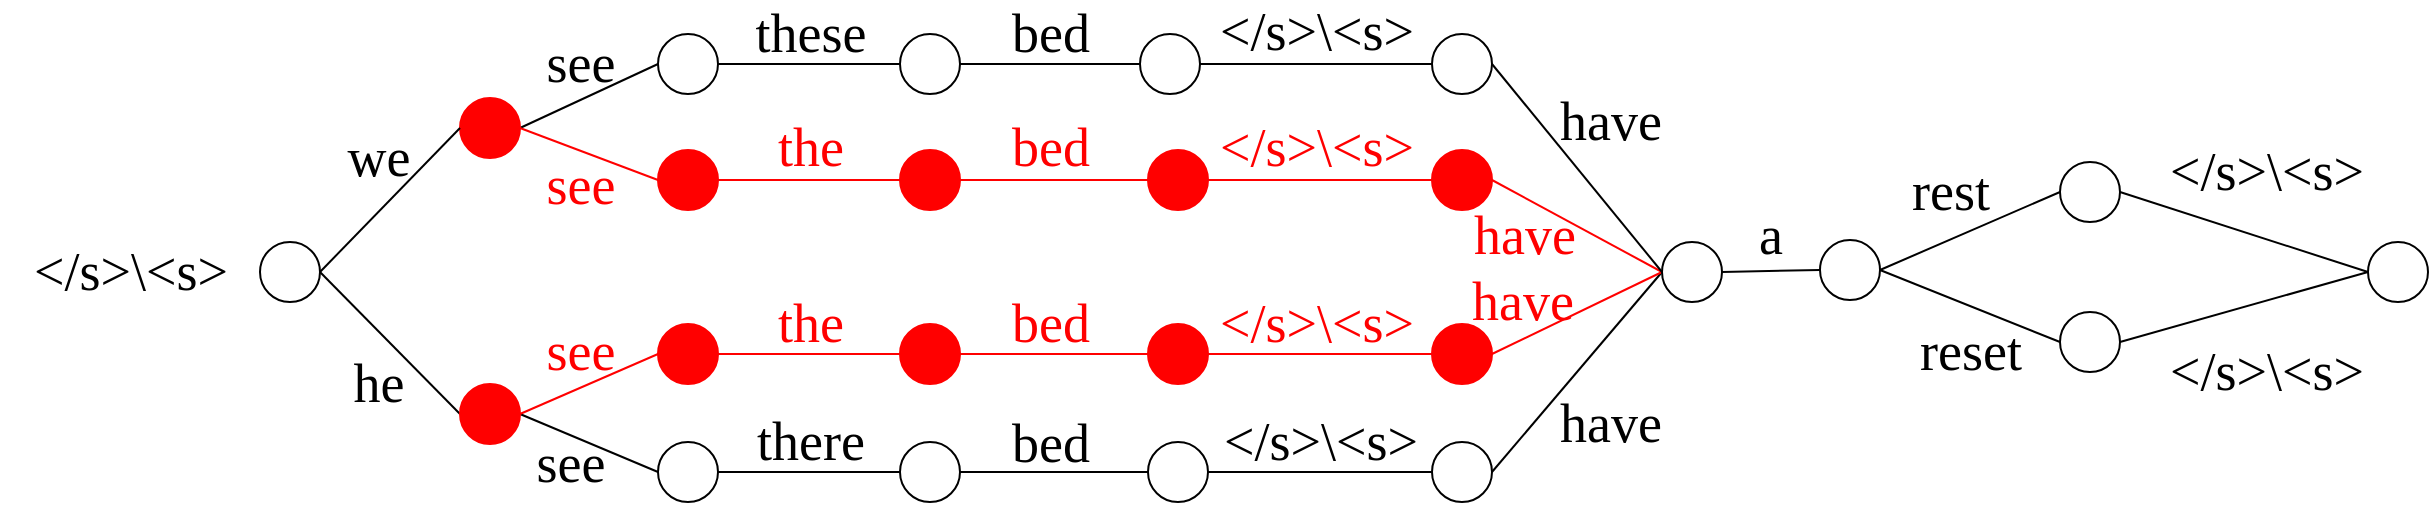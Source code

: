 <mxfile version="17.1.3" type="github">
  <diagram id="GkwxvoKI0v0egCr2lqlU" name="Page-1">
    <mxGraphModel dx="1351" dy="921" grid="1" gridSize="10" guides="1" tooltips="1" connect="1" arrows="1" fold="1" page="1" pageScale="1" pageWidth="850" pageHeight="1100" math="0" shadow="0">
      <root>
        <mxCell id="0" />
        <mxCell id="1" parent="0" />
        <mxCell id="uQF2bjW9X4T5isOUZy0i-20" style="rounded=0;orthogonalLoop=1;jettySize=auto;html=1;exitX=1;exitY=0.5;exitDx=0;exitDy=0;entryX=0;entryY=0.5;entryDx=0;entryDy=0;endArrow=none;endFill=0;fontColor=#FF0000;strokeColor=#000000;" parent="1" source="uQF2bjW9X4T5isOUZy0i-22" target="uQF2bjW9X4T5isOUZy0i-25" edge="1">
          <mxGeometry relative="1" as="geometry" />
        </mxCell>
        <mxCell id="uQF2bjW9X4T5isOUZy0i-21" style="edgeStyle=none;rounded=0;orthogonalLoop=1;jettySize=auto;html=1;exitX=1;exitY=0.5;exitDx=0;exitDy=0;entryX=0;entryY=0.5;entryDx=0;entryDy=0;endArrow=none;endFill=0;fontColor=#FF0000;strokeColor=#000000;" parent="1" source="uQF2bjW9X4T5isOUZy0i-47" target="uQF2bjW9X4T5isOUZy0i-28" edge="1">
          <mxGeometry relative="1" as="geometry" />
        </mxCell>
        <mxCell id="LwhTmWAjGXsf5G4LRFbt-48" style="edgeStyle=none;rounded=0;orthogonalLoop=1;jettySize=auto;html=1;exitX=1;exitY=0.5;exitDx=0;exitDy=0;entryX=0;entryY=0.5;entryDx=0;entryDy=0;fontColor=#FF0000;endArrow=none;endFill=0;strokeColor=#FF0000;" parent="1" source="uQF2bjW9X4T5isOUZy0i-22" target="LwhTmWAjGXsf5G4LRFbt-44" edge="1">
          <mxGeometry relative="1" as="geometry" />
        </mxCell>
        <mxCell id="uQF2bjW9X4T5isOUZy0i-22" value="" style="ellipse;whiteSpace=wrap;html=1;aspect=fixed;fillColor=#FF0000;strokeColor=#FF0000;" parent="1" vertex="1">
          <mxGeometry x="510" y="448" width="30" height="30" as="geometry" />
        </mxCell>
        <mxCell id="uQF2bjW9X4T5isOUZy0i-23" style="edgeStyle=none;rounded=0;orthogonalLoop=1;jettySize=auto;html=1;exitX=1;exitY=0.5;exitDx=0;exitDy=0;entryX=0;entryY=0.5;entryDx=0;entryDy=0;endArrow=none;endFill=0;" parent="1" source="uQF2bjW9X4T5isOUZy0i-25" target="uQF2bjW9X4T5isOUZy0i-30" edge="1">
          <mxGeometry relative="1" as="geometry" />
        </mxCell>
        <mxCell id="uQF2bjW9X4T5isOUZy0i-25" value="" style="ellipse;whiteSpace=wrap;html=1;aspect=fixed;fillColor=none;" parent="1" vertex="1">
          <mxGeometry x="609" y="416" width="30" height="30" as="geometry" />
        </mxCell>
        <mxCell id="uQF2bjW9X4T5isOUZy0i-27" style="edgeStyle=none;rounded=0;orthogonalLoop=1;jettySize=auto;html=1;exitX=1;exitY=0.5;exitDx=0;exitDy=0;entryX=0;entryY=0.5;entryDx=0;entryDy=0;endArrow=none;endFill=0;" parent="1" source="uQF2bjW9X4T5isOUZy0i-28" target="uQF2bjW9X4T5isOUZy0i-35" edge="1">
          <mxGeometry relative="1" as="geometry">
            <mxPoint x="630" y="570" as="sourcePoint" />
          </mxGeometry>
        </mxCell>
        <mxCell id="uQF2bjW9X4T5isOUZy0i-28" value="" style="ellipse;whiteSpace=wrap;html=1;aspect=fixed;fillColor=none;" parent="1" vertex="1">
          <mxGeometry x="609" y="620" width="30" height="30" as="geometry" />
        </mxCell>
        <mxCell id="LwhTmWAjGXsf5G4LRFbt-18" style="edgeStyle=none;rounded=0;orthogonalLoop=1;jettySize=auto;html=1;exitX=1;exitY=0.5;exitDx=0;exitDy=0;entryX=0;entryY=0.5;entryDx=0;entryDy=0;fontColor=#000000;endArrow=none;endFill=0;strokeColor=#000000;" parent="1" source="uQF2bjW9X4T5isOUZy0i-30" target="LwhTmWAjGXsf5G4LRFbt-15" edge="1">
          <mxGeometry relative="1" as="geometry" />
        </mxCell>
        <mxCell id="uQF2bjW9X4T5isOUZy0i-30" value="" style="ellipse;whiteSpace=wrap;html=1;aspect=fixed;" parent="1" vertex="1">
          <mxGeometry x="730" y="416" width="30" height="30" as="geometry" />
        </mxCell>
        <mxCell id="uQF2bjW9X4T5isOUZy0i-31" style="edgeStyle=none;rounded=0;orthogonalLoop=1;jettySize=auto;html=1;exitX=1;exitY=0.5;exitDx=0;exitDy=0;entryX=0;entryY=0.5;entryDx=0;entryDy=0;fontSize=18;endArrow=none;endFill=0;fontColor=#FF0000;strokeColor=#FF0000;" parent="1" source="uQF2bjW9X4T5isOUZy0i-33" target="uQF2bjW9X4T5isOUZy0i-40" edge="1">
          <mxGeometry relative="1" as="geometry" />
        </mxCell>
        <mxCell id="uQF2bjW9X4T5isOUZy0i-33" value="" style="ellipse;whiteSpace=wrap;html=1;aspect=fixed;fontColor=#FF0000;fillColor=#FF0000;strokeColor=#FF0000;" parent="1" vertex="1">
          <mxGeometry x="730" y="474" width="30" height="30" as="geometry" />
        </mxCell>
        <mxCell id="uQF2bjW9X4T5isOUZy0i-34" style="edgeStyle=none;rounded=0;orthogonalLoop=1;jettySize=auto;html=1;exitX=1;exitY=0.5;exitDx=0;exitDy=0;entryX=0;entryY=0.5;entryDx=0;entryDy=0;fontSize=18;endArrow=none;endFill=0;" parent="1" source="uQF2bjW9X4T5isOUZy0i-35" target="LwhTmWAjGXsf5G4LRFbt-22" edge="1">
          <mxGeometry relative="1" as="geometry">
            <mxPoint x="850" y="555.0" as="targetPoint" />
          </mxGeometry>
        </mxCell>
        <mxCell id="uQF2bjW9X4T5isOUZy0i-35" value="" style="ellipse;whiteSpace=wrap;html=1;aspect=fixed;" parent="1" vertex="1">
          <mxGeometry x="730" y="620" width="30" height="30" as="geometry" />
        </mxCell>
        <mxCell id="uQF2bjW9X4T5isOUZy0i-36" style="edgeStyle=none;rounded=0;orthogonalLoop=1;jettySize=auto;html=1;exitX=1;exitY=0.5;exitDx=0;exitDy=0;entryX=0;entryY=0.5;entryDx=0;entryDy=0;fontSize=18;endArrow=none;endFill=0;" parent="1" source="uQF2bjW9X4T5isOUZy0i-38" target="uQF2bjW9X4T5isOUZy0i-22" edge="1">
          <mxGeometry relative="1" as="geometry" />
        </mxCell>
        <mxCell id="uQF2bjW9X4T5isOUZy0i-37" style="rounded=0;orthogonalLoop=1;jettySize=auto;html=1;exitX=1;exitY=0.5;exitDx=0;exitDy=0;entryX=0;entryY=0.5;entryDx=0;entryDy=0;fontFamily=Georgia;fontSize=27;endArrow=none;endFill=0;" parent="1" source="uQF2bjW9X4T5isOUZy0i-38" target="uQF2bjW9X4T5isOUZy0i-47" edge="1">
          <mxGeometry relative="1" as="geometry" />
        </mxCell>
        <mxCell id="uQF2bjW9X4T5isOUZy0i-38" value="" style="ellipse;whiteSpace=wrap;html=1;aspect=fixed;" parent="1" vertex="1">
          <mxGeometry x="410" y="520" width="30" height="30" as="geometry" />
        </mxCell>
        <mxCell id="uQF2bjW9X4T5isOUZy0i-39" style="edgeStyle=none;rounded=0;orthogonalLoop=1;jettySize=auto;html=1;exitX=1;exitY=0.5;exitDx=0;exitDy=0;entryX=0;entryY=0.5;entryDx=0;entryDy=0;fontSize=18;endArrow=none;endFill=0;fontColor=#FF0000;strokeColor=#FF0000;" parent="1" source="uQF2bjW9X4T5isOUZy0i-40" target="uQF2bjW9X4T5isOUZy0i-43" edge="1">
          <mxGeometry relative="1" as="geometry" />
        </mxCell>
        <mxCell id="uQF2bjW9X4T5isOUZy0i-40" value="" style="ellipse;whiteSpace=wrap;html=1;aspect=fixed;fontColor=#FF0000;fillColor=#FF0000;strokeColor=#FF0000;" parent="1" vertex="1">
          <mxGeometry x="854" y="474" width="30" height="30" as="geometry" />
        </mxCell>
        <mxCell id="LwhTmWAjGXsf5G4LRFbt-53" style="edgeStyle=none;rounded=0;orthogonalLoop=1;jettySize=auto;html=1;exitX=1;exitY=0.5;exitDx=0;exitDy=0;entryX=0;entryY=0.5;entryDx=0;entryDy=0;fontColor=#FF0000;endArrow=none;endFill=0;strokeColor=#FF0000;" parent="1" source="uQF2bjW9X4T5isOUZy0i-43" target="LwhTmWAjGXsf5G4LRFbt-28" edge="1">
          <mxGeometry relative="1" as="geometry" />
        </mxCell>
        <mxCell id="uQF2bjW9X4T5isOUZy0i-43" value="" style="ellipse;whiteSpace=wrap;html=1;aspect=fixed;fontColor=#FF0000;fillColor=#FF0000;strokeColor=#FF0000;" parent="1" vertex="1">
          <mxGeometry x="996" y="474" width="30" height="30" as="geometry" />
        </mxCell>
        <mxCell id="uQF2bjW9X4T5isOUZy0i-46" value="&lt;span style=&quot;font-family: &amp;#34;georgia&amp;#34; ; font-size: 27px&quot;&gt;&amp;lt;/s&amp;gt;\&amp;lt;s&amp;gt;&lt;/span&gt;" style="text;html=1;align=center;verticalAlign=middle;resizable=0;points=[];autosize=1;strokeColor=none;fillColor=none;" parent="1" vertex="1">
          <mxGeometry x="280" y="525" width="130" height="20" as="geometry" />
        </mxCell>
        <mxCell id="LwhTmWAjGXsf5G4LRFbt-50" style="edgeStyle=none;rounded=0;orthogonalLoop=1;jettySize=auto;html=1;exitX=1;exitY=0.5;exitDx=0;exitDy=0;entryX=0;entryY=0.5;entryDx=0;entryDy=0;fontColor=#FF0000;endArrow=none;endFill=0;strokeColor=#FF0000;" parent="1" source="uQF2bjW9X4T5isOUZy0i-47" target="LwhTmWAjGXsf5G4LRFbt-45" edge="1">
          <mxGeometry relative="1" as="geometry" />
        </mxCell>
        <mxCell id="uQF2bjW9X4T5isOUZy0i-47" value="" style="ellipse;whiteSpace=wrap;html=1;aspect=fixed;fillColor=#FF0000;strokeColor=#FF0000;" parent="1" vertex="1">
          <mxGeometry x="510" y="591" width="30" height="30" as="geometry" />
        </mxCell>
        <mxCell id="uQF2bjW9X4T5isOUZy0i-48" value="&lt;font style=&quot;font-size: 27px&quot; face=&quot;Georgia&quot;&gt;we&lt;/font&gt;" style="text;html=1;align=center;verticalAlign=middle;resizable=0;points=[];autosize=1;strokeColor=none;fillColor=none;" parent="1" vertex="1">
          <mxGeometry x="444" y="468" width="50" height="20" as="geometry" />
        </mxCell>
        <mxCell id="uQF2bjW9X4T5isOUZy0i-49" value="&lt;font style=&quot;font-size: 27px&quot; face=&quot;Georgia&quot;&gt;he&lt;/font&gt;" style="text;html=1;align=center;verticalAlign=middle;resizable=0;points=[];autosize=1;strokeColor=none;fillColor=none;" parent="1" vertex="1">
          <mxGeometry x="449" y="581" width="40" height="20" as="geometry" />
        </mxCell>
        <mxCell id="uQF2bjW9X4T5isOUZy0i-50" value="&lt;font style=&quot;font-size: 27px&quot; face=&quot;Georgia&quot;&gt;see&lt;/font&gt;" style="text;html=1;align=center;verticalAlign=middle;resizable=0;points=[];autosize=1;fillColor=none;" parent="1" vertex="1">
          <mxGeometry x="545" y="421" width="50" height="20" as="geometry" />
        </mxCell>
        <mxCell id="uQF2bjW9X4T5isOUZy0i-51" value="&lt;font style=&quot;font-size: 27px&quot; face=&quot;Georgia&quot;&gt;see&lt;/font&gt;" style="text;html=1;align=center;verticalAlign=middle;resizable=0;points=[];autosize=1;fillColor=none;" parent="1" vertex="1">
          <mxGeometry x="540" y="621" width="50" height="20" as="geometry" />
        </mxCell>
        <mxCell id="uQF2bjW9X4T5isOUZy0i-52" value="&lt;font style=&quot;font-size: 27px&quot; face=&quot;Georgia&quot;&gt;the&lt;/font&gt;" style="text;html=1;align=center;verticalAlign=middle;resizable=0;points=[];autosize=1;strokeColor=none;fillColor=none;fontColor=#FF0000;" parent="1" vertex="1">
          <mxGeometry x="660" y="551" width="50" height="20" as="geometry" />
        </mxCell>
        <mxCell id="uQF2bjW9X4T5isOUZy0i-53" value="&lt;font style=&quot;font-size: 27px&quot; face=&quot;Georgia&quot;&gt;the&lt;/font&gt;" style="text;html=1;align=center;verticalAlign=middle;resizable=0;points=[];autosize=1;strokeColor=none;fillColor=none;fontColor=#FF0000;" parent="1" vertex="1">
          <mxGeometry x="660" y="463" width="50" height="20" as="geometry" />
        </mxCell>
        <mxCell id="uQF2bjW9X4T5isOUZy0i-54" value="&lt;font style=&quot;font-size: 27px&quot; face=&quot;Georgia&quot;&gt;these&lt;/font&gt;" style="text;html=1;align=center;verticalAlign=middle;resizable=0;points=[];autosize=1;strokeColor=none;fillColor=none;" parent="1" vertex="1">
          <mxGeometry x="645" y="406" width="80" height="20" as="geometry" />
        </mxCell>
        <mxCell id="uQF2bjW9X4T5isOUZy0i-55" value="&lt;font style=&quot;font-size: 27px&quot; face=&quot;Georgia&quot;&gt;there&lt;/font&gt;" style="text;html=1;align=center;verticalAlign=middle;resizable=0;points=[];autosize=1;strokeColor=none;fillColor=none;" parent="1" vertex="1">
          <mxGeometry x="645" y="610" width="80" height="20" as="geometry" />
        </mxCell>
        <mxCell id="uQF2bjW9X4T5isOUZy0i-56" value="&lt;font style=&quot;font-size: 27px&quot; face=&quot;Georgia&quot;&gt;bed&lt;/font&gt;" style="text;html=1;align=center;verticalAlign=middle;resizable=0;points=[];autosize=1;strokeColor=none;fillColor=none;fontColor=#000000;" parent="1" vertex="1">
          <mxGeometry x="775" y="406" width="60" height="20" as="geometry" />
        </mxCell>
        <mxCell id="uQF2bjW9X4T5isOUZy0i-57" value="&lt;font style=&quot;font-size: 27px&quot; face=&quot;Georgia&quot;&gt;bed&lt;/font&gt;" style="text;html=1;align=center;verticalAlign=middle;resizable=0;points=[];autosize=1;strokeColor=none;fillColor=none;fontColor=#FF0000;" parent="1" vertex="1">
          <mxGeometry x="775" y="463" width="60" height="20" as="geometry" />
        </mxCell>
        <mxCell id="uQF2bjW9X4T5isOUZy0i-60" value="&lt;font style=&quot;font-size: 27px&quot; face=&quot;Georgia&quot;&gt;&amp;lt;/s&amp;gt;\&amp;lt;s&amp;gt;&lt;/font&gt;" style="text;html=1;align=center;verticalAlign=middle;resizable=0;points=[];autosize=1;strokeColor=none;fillColor=none;fontColor=#000000;" parent="1" vertex="1">
          <mxGeometry x="873" y="405" width="130" height="20" as="geometry" />
        </mxCell>
        <mxCell id="uQF2bjW9X4T5isOUZy0i-73" style="edgeStyle=none;rounded=0;orthogonalLoop=1;jettySize=auto;html=1;exitX=1;exitY=0.5;exitDx=0;exitDy=0;entryX=0;entryY=0.5;entryDx=0;entryDy=0;fontSize=18;endArrow=none;endFill=0;" parent="1" source="uQF2bjW9X4T5isOUZy0i-75" target="uQF2bjW9X4T5isOUZy0i-82" edge="1">
          <mxGeometry relative="1" as="geometry" />
        </mxCell>
        <mxCell id="uQF2bjW9X4T5isOUZy0i-74" style="edgeStyle=none;rounded=0;orthogonalLoop=1;jettySize=auto;html=1;exitX=1;exitY=0.5;exitDx=0;exitDy=0;entryX=0;entryY=0.5;entryDx=0;entryDy=0;fontSize=18;endArrow=none;endFill=0;" parent="1" source="uQF2bjW9X4T5isOUZy0i-75" target="uQF2bjW9X4T5isOUZy0i-84" edge="1">
          <mxGeometry relative="1" as="geometry" />
        </mxCell>
        <mxCell id="uQF2bjW9X4T5isOUZy0i-75" value="" style="ellipse;whiteSpace=wrap;html=1;aspect=fixed;fillColor=none;" parent="1" vertex="1">
          <mxGeometry x="1190" y="519" width="30" height="30" as="geometry" />
        </mxCell>
        <mxCell id="uQF2bjW9X4T5isOUZy0i-81" style="edgeStyle=none;rounded=0;orthogonalLoop=1;jettySize=auto;html=1;exitX=1;exitY=0.5;exitDx=0;exitDy=0;entryX=0;entryY=0.5;entryDx=0;entryDy=0;fontSize=18;endArrow=none;endFill=0;" parent="1" source="uQF2bjW9X4T5isOUZy0i-82" target="uQF2bjW9X4T5isOUZy0i-85" edge="1">
          <mxGeometry relative="1" as="geometry" />
        </mxCell>
        <mxCell id="uQF2bjW9X4T5isOUZy0i-82" value="" style="ellipse;whiteSpace=wrap;html=1;aspect=fixed;" parent="1" vertex="1">
          <mxGeometry x="1310" y="480" width="30" height="30" as="geometry" />
        </mxCell>
        <mxCell id="uQF2bjW9X4T5isOUZy0i-83" style="edgeStyle=none;rounded=0;orthogonalLoop=1;jettySize=auto;html=1;exitX=1;exitY=0.5;exitDx=0;exitDy=0;fontSize=18;endArrow=none;endFill=0;entryX=0;entryY=0.5;entryDx=0;entryDy=0;" parent="1" source="uQF2bjW9X4T5isOUZy0i-84" target="uQF2bjW9X4T5isOUZy0i-85" edge="1">
          <mxGeometry relative="1" as="geometry">
            <mxPoint x="1570" y="560" as="targetPoint" />
          </mxGeometry>
        </mxCell>
        <mxCell id="uQF2bjW9X4T5isOUZy0i-84" value="" style="ellipse;whiteSpace=wrap;html=1;aspect=fixed;" parent="1" vertex="1">
          <mxGeometry x="1310" y="555" width="30" height="30" as="geometry" />
        </mxCell>
        <mxCell id="uQF2bjW9X4T5isOUZy0i-85" value="" style="ellipse;whiteSpace=wrap;html=1;aspect=fixed;" parent="1" vertex="1">
          <mxGeometry x="1464" y="520" width="30" height="30" as="geometry" />
        </mxCell>
        <mxCell id="uQF2bjW9X4T5isOUZy0i-99" value="&lt;font style=&quot;font-size: 27px&quot; face=&quot;Georgia&quot;&gt;rest&lt;/font&gt;" style="text;html=1;align=center;verticalAlign=middle;resizable=0;points=[];autosize=1;strokeColor=none;fillColor=none;" parent="1" vertex="1">
          <mxGeometry x="1225" y="485" width="60" height="20" as="geometry" />
        </mxCell>
        <mxCell id="uQF2bjW9X4T5isOUZy0i-100" value="&lt;font style=&quot;font-size: 27px&quot; face=&quot;Georgia&quot;&gt;reset&lt;/font&gt;" style="text;html=1;align=center;verticalAlign=middle;resizable=0;points=[];autosize=1;strokeColor=none;fillColor=none;" parent="1" vertex="1">
          <mxGeometry x="1230" y="565" width="70" height="20" as="geometry" />
        </mxCell>
        <mxCell id="uQF2bjW9X4T5isOUZy0i-104" value="&lt;font style=&quot;font-size: 27px&quot; face=&quot;Georgia&quot;&gt;&amp;lt;/s&amp;gt;\&amp;lt;s&amp;gt;&lt;/font&gt;" style="text;html=1;align=center;verticalAlign=middle;resizable=0;points=[];autosize=1;strokeColor=none;fillColor=none;" parent="1" vertex="1">
          <mxGeometry x="1348" y="475" width="130" height="20" as="geometry" />
        </mxCell>
        <mxCell id="uQF2bjW9X4T5isOUZy0i-105" value="&lt;font style=&quot;font-size: 27px&quot; face=&quot;Georgia&quot;&gt;&amp;lt;/s&amp;gt;\&amp;lt;s&amp;gt;&lt;/font&gt;" style="text;html=1;align=center;verticalAlign=middle;resizable=0;points=[];autosize=1;strokeColor=none;fillColor=none;" parent="1" vertex="1">
          <mxGeometry x="1348" y="575" width="130" height="20" as="geometry" />
        </mxCell>
        <mxCell id="LwhTmWAjGXsf5G4LRFbt-55" style="edgeStyle=none;rounded=0;orthogonalLoop=1;jettySize=auto;html=1;exitX=1;exitY=0.5;exitDx=0;exitDy=0;fontColor=#FF0000;endArrow=none;endFill=0;strokeColor=#000000;entryX=0;entryY=0.5;entryDx=0;entryDy=0;" parent="1" source="LwhTmWAjGXsf5G4LRFbt-5" target="LwhTmWAjGXsf5G4LRFbt-28" edge="1">
          <mxGeometry relative="1" as="geometry">
            <mxPoint x="1100" y="550" as="targetPoint" />
          </mxGeometry>
        </mxCell>
        <mxCell id="LwhTmWAjGXsf5G4LRFbt-5" value="" style="ellipse;whiteSpace=wrap;html=1;aspect=fixed;fillColor=none;" parent="1" vertex="1">
          <mxGeometry x="996" y="620" width="30" height="30" as="geometry" />
        </mxCell>
        <mxCell id="LwhTmWAjGXsf5G4LRFbt-54" style="edgeStyle=none;rounded=0;orthogonalLoop=1;jettySize=auto;html=1;exitX=1;exitY=0.5;exitDx=0;exitDy=0;fontColor=#FF0000;endArrow=none;endFill=0;strokeColor=#FF0000;entryX=0;entryY=0.5;entryDx=0;entryDy=0;" parent="1" source="LwhTmWAjGXsf5G4LRFbt-6" target="LwhTmWAjGXsf5G4LRFbt-28" edge="1">
          <mxGeometry relative="1" as="geometry">
            <mxPoint x="1090" y="550" as="targetPoint" />
          </mxGeometry>
        </mxCell>
        <mxCell id="LwhTmWAjGXsf5G4LRFbt-6" value="" style="ellipse;whiteSpace=wrap;html=1;aspect=fixed;fontColor=#FF0000;fillColor=#FF0000;strokeColor=#FF0000;" parent="1" vertex="1">
          <mxGeometry x="996" y="561" width="30" height="30" as="geometry" />
        </mxCell>
        <mxCell id="LwhTmWAjGXsf5G4LRFbt-35" style="edgeStyle=none;rounded=0;orthogonalLoop=1;jettySize=auto;html=1;exitX=1;exitY=0.5;exitDx=0;exitDy=0;entryX=0;entryY=0.5;entryDx=0;entryDy=0;fontColor=#FF0000;endArrow=none;endFill=0;strokeColor=#000000;" parent="1" source="LwhTmWAjGXsf5G4LRFbt-7" target="LwhTmWAjGXsf5G4LRFbt-28" edge="1">
          <mxGeometry relative="1" as="geometry" />
        </mxCell>
        <mxCell id="LwhTmWAjGXsf5G4LRFbt-7" value="" style="ellipse;whiteSpace=wrap;html=1;aspect=fixed;fillColor=none;" parent="1" vertex="1">
          <mxGeometry x="996" y="416" width="30" height="30" as="geometry" />
        </mxCell>
        <mxCell id="LwhTmWAjGXsf5G4LRFbt-10" value="&lt;font style=&quot;font-size: 27px&quot; face=&quot;Georgia&quot;&gt;have&lt;/font&gt;" style="text;html=1;align=center;verticalAlign=middle;resizable=0;points=[];autosize=1;strokeColor=none;fillColor=none;fontColor=#000000;" parent="1" vertex="1">
          <mxGeometry x="1050" y="450" width="70" height="20" as="geometry" />
        </mxCell>
        <mxCell id="LwhTmWAjGXsf5G4LRFbt-17" style="edgeStyle=none;rounded=0;orthogonalLoop=1;jettySize=auto;html=1;exitX=1;exitY=0.5;exitDx=0;exitDy=0;entryX=0;entryY=0.5;entryDx=0;entryDy=0;fontColor=#000000;endArrow=none;endFill=0;strokeColor=#000000;" parent="1" source="LwhTmWAjGXsf5G4LRFbt-15" target="LwhTmWAjGXsf5G4LRFbt-7" edge="1">
          <mxGeometry relative="1" as="geometry" />
        </mxCell>
        <mxCell id="LwhTmWAjGXsf5G4LRFbt-15" value="" style="ellipse;whiteSpace=wrap;html=1;aspect=fixed;" parent="1" vertex="1">
          <mxGeometry x="850" y="416" width="30" height="30" as="geometry" />
        </mxCell>
        <mxCell id="LwhTmWAjGXsf5G4LRFbt-23" style="edgeStyle=none;rounded=0;orthogonalLoop=1;jettySize=auto;html=1;exitX=1;exitY=0.5;exitDx=0;exitDy=0;entryX=0;entryY=0.5;entryDx=0;entryDy=0;fontColor=#FF0000;endArrow=none;endFill=0;strokeColor=#FF0000;" parent="1" source="LwhTmWAjGXsf5G4LRFbt-19" target="LwhTmWAjGXsf5G4LRFbt-21" edge="1">
          <mxGeometry relative="1" as="geometry" />
        </mxCell>
        <mxCell id="LwhTmWAjGXsf5G4LRFbt-19" value="" style="ellipse;whiteSpace=wrap;html=1;aspect=fixed;fontColor=#FF0000;fillColor=#FF0000;strokeColor=#FF0000;" parent="1" vertex="1">
          <mxGeometry x="730" y="561" width="30" height="30" as="geometry" />
        </mxCell>
        <mxCell id="LwhTmWAjGXsf5G4LRFbt-20" value="&lt;font style=&quot;font-size: 27px&quot; face=&quot;Georgia&quot;&gt;&amp;lt;/s&amp;gt;\&amp;lt;s&amp;gt;&lt;/font&gt;" style="text;html=1;align=center;verticalAlign=middle;resizable=0;points=[];autosize=1;strokeColor=none;fillColor=none;fontColor=#FF0000;" parent="1" vertex="1">
          <mxGeometry x="873" y="463" width="130" height="20" as="geometry" />
        </mxCell>
        <mxCell id="LwhTmWAjGXsf5G4LRFbt-24" style="edgeStyle=none;rounded=0;orthogonalLoop=1;jettySize=auto;html=1;exitX=1;exitY=0.5;exitDx=0;exitDy=0;entryX=0;entryY=0.5;entryDx=0;entryDy=0;fontColor=#FF0000;endArrow=none;endFill=0;strokeColor=#FF0000;" parent="1" source="LwhTmWAjGXsf5G4LRFbt-21" target="LwhTmWAjGXsf5G4LRFbt-6" edge="1">
          <mxGeometry relative="1" as="geometry" />
        </mxCell>
        <mxCell id="LwhTmWAjGXsf5G4LRFbt-21" value="" style="ellipse;whiteSpace=wrap;html=1;aspect=fixed;fontColor=#FF0000;fillColor=#FF0000;strokeColor=#FF0000;" parent="1" vertex="1">
          <mxGeometry x="854" y="561" width="30" height="30" as="geometry" />
        </mxCell>
        <mxCell id="LwhTmWAjGXsf5G4LRFbt-25" style="edgeStyle=none;rounded=0;orthogonalLoop=1;jettySize=auto;html=1;exitX=1;exitY=0.5;exitDx=0;exitDy=0;entryX=0;entryY=0.5;entryDx=0;entryDy=0;fontColor=#FF0000;endArrow=none;endFill=0;strokeColor=#000000;" parent="1" source="LwhTmWAjGXsf5G4LRFbt-22" target="LwhTmWAjGXsf5G4LRFbt-5" edge="1">
          <mxGeometry relative="1" as="geometry" />
        </mxCell>
        <mxCell id="LwhTmWAjGXsf5G4LRFbt-22" value="" style="ellipse;whiteSpace=wrap;html=1;aspect=fixed;" parent="1" vertex="1">
          <mxGeometry x="854" y="620" width="30" height="30" as="geometry" />
        </mxCell>
        <mxCell id="LwhTmWAjGXsf5G4LRFbt-26" value="&lt;font style=&quot;font-size: 27px&quot; face=&quot;Georgia&quot;&gt;bed&lt;/font&gt;" style="text;html=1;align=center;verticalAlign=middle;resizable=0;points=[];autosize=1;strokeColor=none;fillColor=none;fontColor=#FF0000;" parent="1" vertex="1">
          <mxGeometry x="775" y="551" width="60" height="20" as="geometry" />
        </mxCell>
        <mxCell id="LwhTmWAjGXsf5G4LRFbt-27" value="&lt;font style=&quot;font-size: 27px&quot; face=&quot;Georgia&quot;&gt;bed&lt;/font&gt;" style="text;html=1;align=center;verticalAlign=middle;resizable=0;points=[];autosize=1;strokeColor=none;fillColor=none;fontColor=#000000;" parent="1" vertex="1">
          <mxGeometry x="775" y="611" width="60" height="20" as="geometry" />
        </mxCell>
        <mxCell id="LwhTmWAjGXsf5G4LRFbt-34" style="edgeStyle=none;rounded=0;orthogonalLoop=1;jettySize=auto;html=1;exitX=1;exitY=0.5;exitDx=0;exitDy=0;entryX=0;entryY=0.5;entryDx=0;entryDy=0;fontColor=#FF0000;endArrow=none;endFill=0;strokeColor=#000000;" parent="1" source="LwhTmWAjGXsf5G4LRFbt-28" target="uQF2bjW9X4T5isOUZy0i-75" edge="1">
          <mxGeometry relative="1" as="geometry" />
        </mxCell>
        <mxCell id="LwhTmWAjGXsf5G4LRFbt-28" value="" style="ellipse;whiteSpace=wrap;html=1;aspect=fixed;fillColor=none;" parent="1" vertex="1">
          <mxGeometry x="1111" y="520" width="30" height="30" as="geometry" />
        </mxCell>
        <mxCell id="LwhTmWAjGXsf5G4LRFbt-38" value="&lt;font style=&quot;font-size: 27px&quot; face=&quot;Georgia&quot;&gt;&amp;lt;/s&amp;gt;\&amp;lt;s&amp;gt;&lt;/font&gt;" style="text;html=1;align=center;verticalAlign=middle;resizable=0;points=[];autosize=1;strokeColor=none;fillColor=none;fontColor=#000000;" parent="1" vertex="1">
          <mxGeometry x="875" y="610" width="130" height="20" as="geometry" />
        </mxCell>
        <mxCell id="LwhTmWAjGXsf5G4LRFbt-39" value="&lt;font style=&quot;font-size: 27px&quot; face=&quot;Georgia&quot;&gt;&amp;lt;/s&amp;gt;\&amp;lt;s&amp;gt;&lt;/font&gt;" style="text;html=1;align=center;verticalAlign=middle;resizable=0;points=[];autosize=1;strokeColor=none;fillColor=none;fontColor=#FF0000;" parent="1" vertex="1">
          <mxGeometry x="873" y="551" width="130" height="20" as="geometry" />
        </mxCell>
        <mxCell id="LwhTmWAjGXsf5G4LRFbt-41" value="&lt;font style=&quot;font-size: 27px&quot; face=&quot;Georgia&quot;&gt;a&lt;/font&gt;" style="text;html=1;align=center;verticalAlign=middle;resizable=0;points=[];autosize=1;strokeColor=none;fillColor=none;fontColor=#000000;" parent="1" vertex="1">
          <mxGeometry x="1150" y="507" width="30" height="20" as="geometry" />
        </mxCell>
        <mxCell id="LwhTmWAjGXsf5G4LRFbt-46" style="edgeStyle=none;rounded=0;orthogonalLoop=1;jettySize=auto;html=1;exitX=1;exitY=0.5;exitDx=0;exitDy=0;entryX=0;entryY=0.5;entryDx=0;entryDy=0;fontColor=#000000;endArrow=none;endFill=0;strokeColor=#FF0000;" parent="1" source="LwhTmWAjGXsf5G4LRFbt-44" target="uQF2bjW9X4T5isOUZy0i-33" edge="1">
          <mxGeometry relative="1" as="geometry" />
        </mxCell>
        <mxCell id="LwhTmWAjGXsf5G4LRFbt-44" value="" style="ellipse;whiteSpace=wrap;html=1;aspect=fixed;fontColor=#FF0000;fillColor=#FF0000;strokeColor=#FF0000;" parent="1" vertex="1">
          <mxGeometry x="609" y="474" width="30" height="30" as="geometry" />
        </mxCell>
        <mxCell id="LwhTmWAjGXsf5G4LRFbt-47" style="edgeStyle=none;rounded=0;orthogonalLoop=1;jettySize=auto;html=1;exitX=1;exitY=0.5;exitDx=0;exitDy=0;entryX=0;entryY=0.5;entryDx=0;entryDy=0;fontColor=#000000;endArrow=none;endFill=0;strokeColor=#FF0000;" parent="1" source="LwhTmWAjGXsf5G4LRFbt-45" target="LwhTmWAjGXsf5G4LRFbt-19" edge="1">
          <mxGeometry relative="1" as="geometry" />
        </mxCell>
        <mxCell id="LwhTmWAjGXsf5G4LRFbt-45" value="" style="ellipse;whiteSpace=wrap;html=1;aspect=fixed;fontColor=#FF0000;fillColor=#FF0000;strokeColor=#FF0000;" parent="1" vertex="1">
          <mxGeometry x="609" y="561" width="30" height="30" as="geometry" />
        </mxCell>
        <mxCell id="LwhTmWAjGXsf5G4LRFbt-51" value="&lt;font style=&quot;font-size: 27px&quot; face=&quot;Georgia&quot;&gt;see&lt;/font&gt;" style="text;html=1;align=center;verticalAlign=middle;resizable=0;points=[];autosize=1;fillColor=none;fontColor=#FF0000;" parent="1" vertex="1">
          <mxGeometry x="545" y="565" width="50" height="20" as="geometry" />
        </mxCell>
        <mxCell id="LwhTmWAjGXsf5G4LRFbt-52" value="&lt;font style=&quot;font-size: 27px&quot; face=&quot;Georgia&quot;&gt;see&lt;/font&gt;" style="text;html=1;align=center;verticalAlign=middle;resizable=0;points=[];autosize=1;fillColor=none;fontColor=#FF0000;" parent="1" vertex="1">
          <mxGeometry x="545" y="482" width="50" height="20" as="geometry" />
        </mxCell>
        <mxCell id="LwhTmWAjGXsf5G4LRFbt-56" value="&lt;font style=&quot;font-size: 27px&quot; face=&quot;Georgia&quot;&gt;have&lt;/font&gt;" style="text;html=1;align=center;verticalAlign=middle;resizable=0;points=[];autosize=1;strokeColor=none;fillColor=none;fontColor=#FF0000;" parent="1" vertex="1">
          <mxGeometry x="1007" y="507" width="70" height="20" as="geometry" />
        </mxCell>
        <mxCell id="LwhTmWAjGXsf5G4LRFbt-57" value="&lt;font style=&quot;font-size: 27px&quot; face=&quot;Georgia&quot;&gt;have&lt;/font&gt;" style="text;html=1;align=center;verticalAlign=middle;resizable=0;points=[];autosize=1;strokeColor=none;fillColor=none;fontColor=#FF0000;" parent="1" vertex="1">
          <mxGeometry x="1006" y="540" width="70" height="20" as="geometry" />
        </mxCell>
        <mxCell id="LwhTmWAjGXsf5G4LRFbt-58" value="&lt;font style=&quot;font-size: 27px&quot; face=&quot;Georgia&quot;&gt;have&lt;/font&gt;" style="text;html=1;align=center;verticalAlign=middle;resizable=0;points=[];autosize=1;strokeColor=none;fillColor=none;fontColor=#000000;" parent="1" vertex="1">
          <mxGeometry x="1050" y="601" width="70" height="20" as="geometry" />
        </mxCell>
      </root>
    </mxGraphModel>
  </diagram>
</mxfile>
